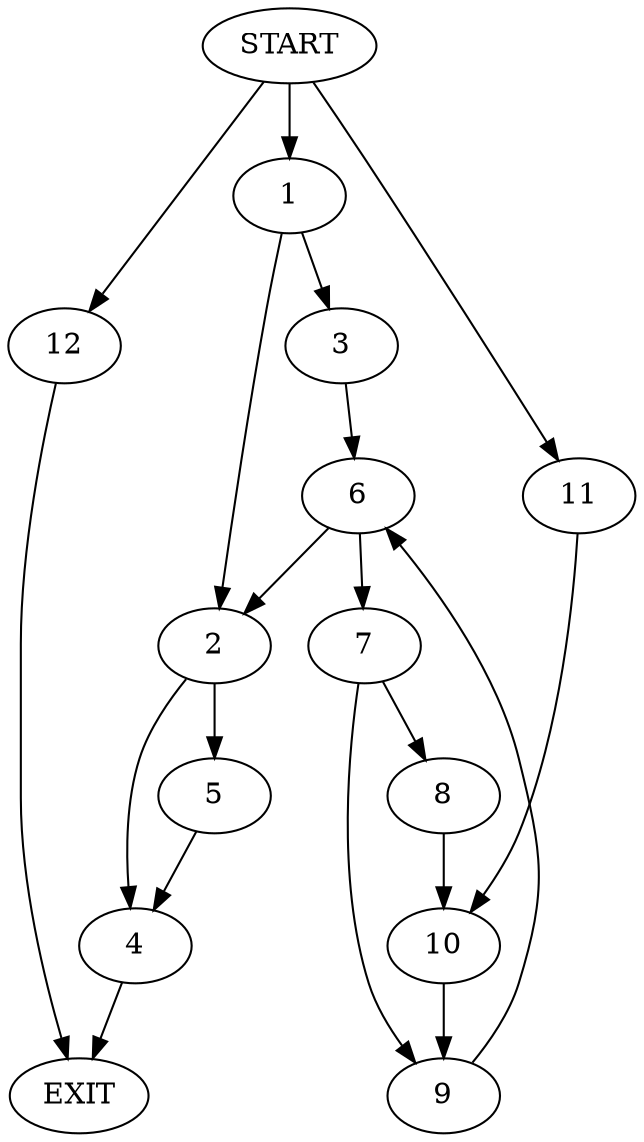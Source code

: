 digraph {
0 [label="START"]
13 [label="EXIT"]
0 -> 1
1 -> 2
1 -> 3
2 -> 4
2 -> 5
3 -> 6
6 -> 2
6 -> 7
7 -> 8
7 -> 9
9 -> 6
8 -> 10
10 -> 9
0 -> 11
11 -> 10
5 -> 4
4 -> 13
0 -> 12
12 -> 13
}
